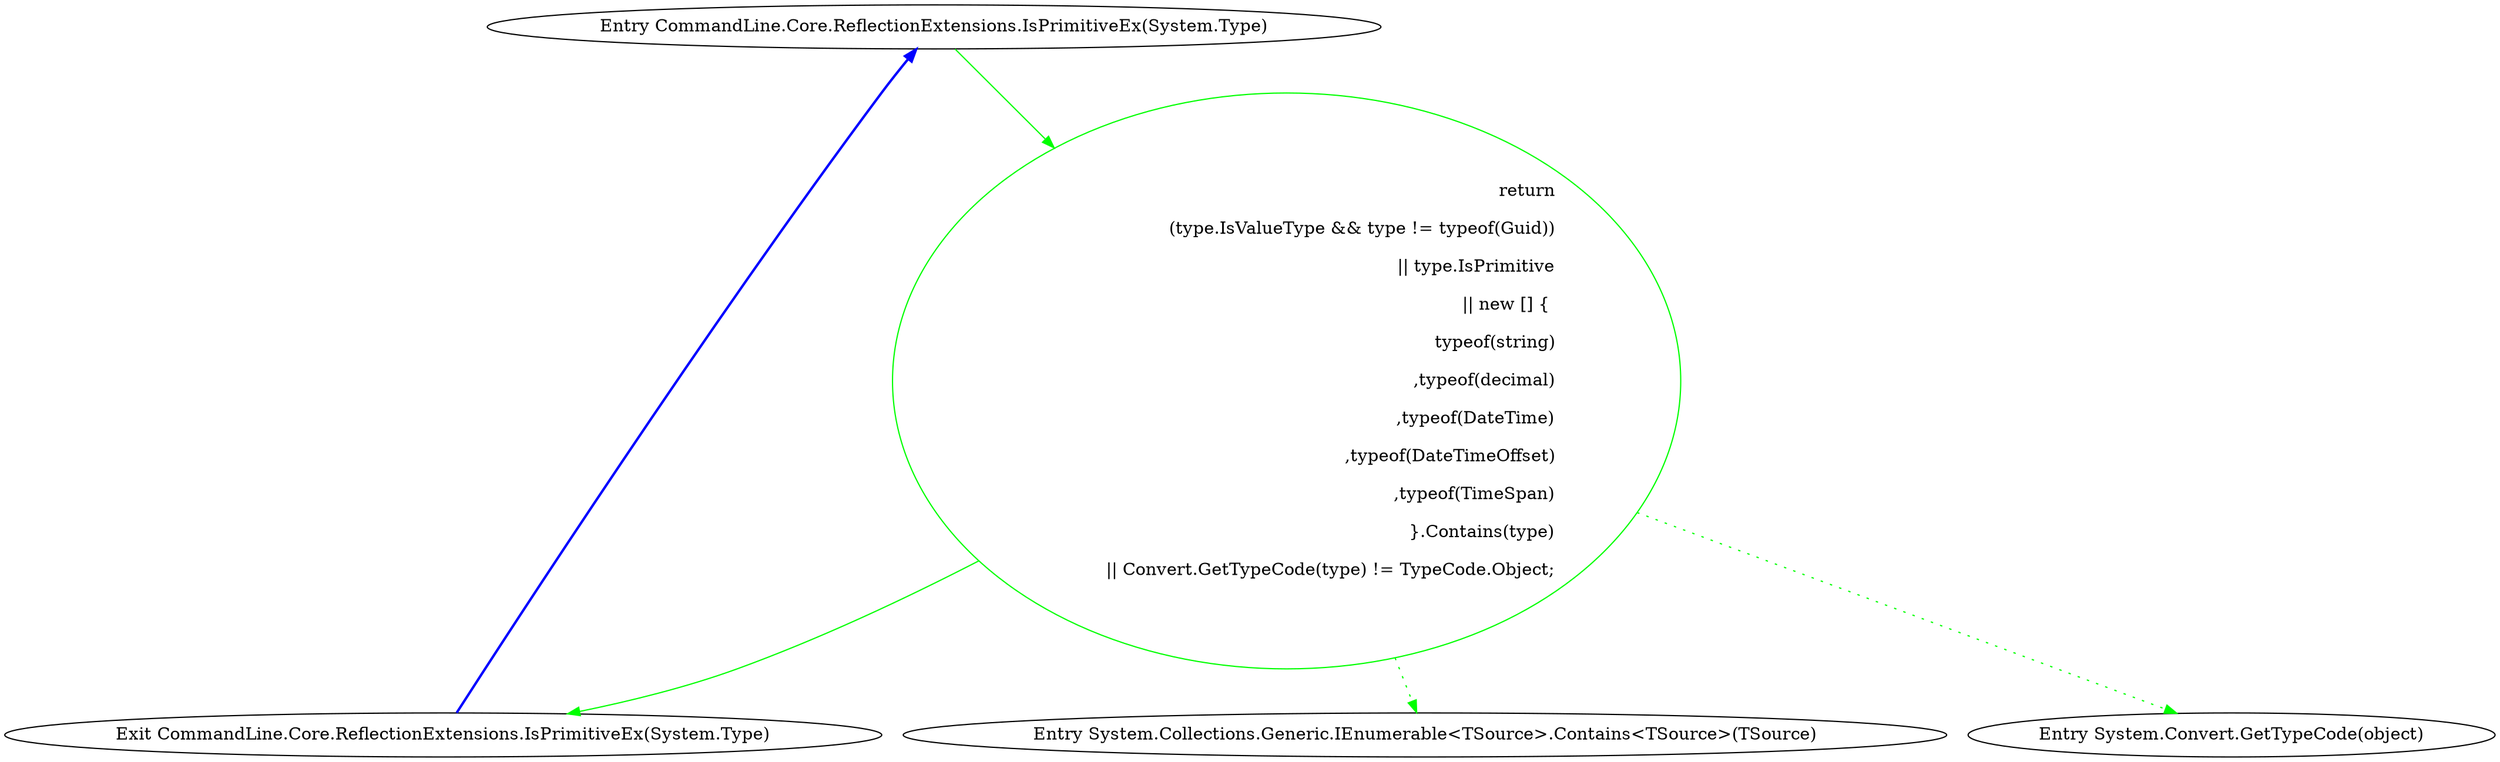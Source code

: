 digraph  {
m1_145 [label="Entry CommandLine.Core.ReflectionExtensions.IsPrimitiveEx(System.Type)", span="209-209", cluster="CommandLine.Core.ReflectionExtensions.IsPrimitiveEx(System.Type)", file="ReflectionExtensions.cs"];
m1_146 [label="return\r\n                   (type.IsValueType && type != typeof(Guid))\r\n                || type.IsPrimitive\r\n                || new [] { \r\n                     typeof(string)\r\n                    ,typeof(decimal)\r\n                    ,typeof(DateTime)\r\n                    ,typeof(DateTimeOffset)\r\n                    ,typeof(TimeSpan)\r\n                   }.Contains(type)\r\n                || Convert.GetTypeCode(type) != TypeCode.Object;", span="211-221", cluster="CommandLine.Core.ReflectionExtensions.IsPrimitiveEx(System.Type)", color=green, community=0, file="ReflectionExtensions.cs"];
m1_147 [label="Exit CommandLine.Core.ReflectionExtensions.IsPrimitiveEx(System.Type)", span="209-209", cluster="CommandLine.Core.ReflectionExtensions.IsPrimitiveEx(System.Type)", file="ReflectionExtensions.cs"];
m1_148 [label="Entry System.Collections.Generic.IEnumerable<TSource>.Contains<TSource>(TSource)", span="0-0", cluster="System.Collections.Generic.IEnumerable<TSource>.Contains<TSource>(TSource)", file="ReflectionExtensions.cs"];
m1_149 [label="Entry System.Convert.GetTypeCode(object)", span="0-0", cluster="System.Convert.GetTypeCode(object)", file="ReflectionExtensions.cs"];
m1_145 -> m1_146  [key=0, style=solid, color=green];
m1_146 -> m1_147  [key=0, style=solid, color=green];
m1_146 -> m1_148  [key=2, style=dotted, color=green];
m1_146 -> m1_149  [key=2, style=dotted, color=green];
m1_147 -> m1_145  [key=0, style=bold, color=blue];
}
